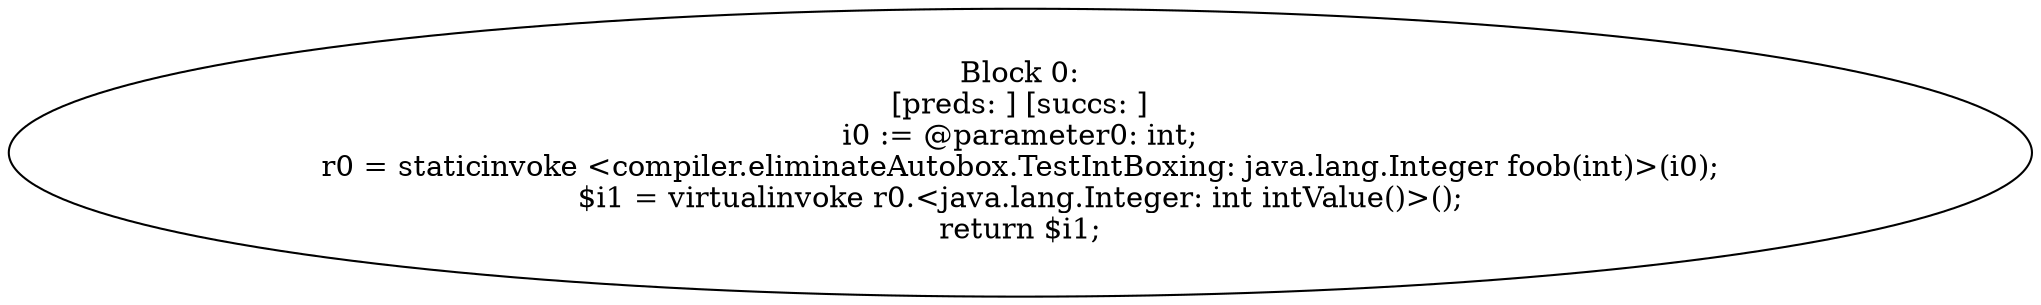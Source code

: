 digraph "unitGraph" {
    "Block 0:
[preds: ] [succs: ]
i0 := @parameter0: int;
r0 = staticinvoke <compiler.eliminateAutobox.TestIntBoxing: java.lang.Integer foob(int)>(i0);
$i1 = virtualinvoke r0.<java.lang.Integer: int intValue()>();
return $i1;
"
}
